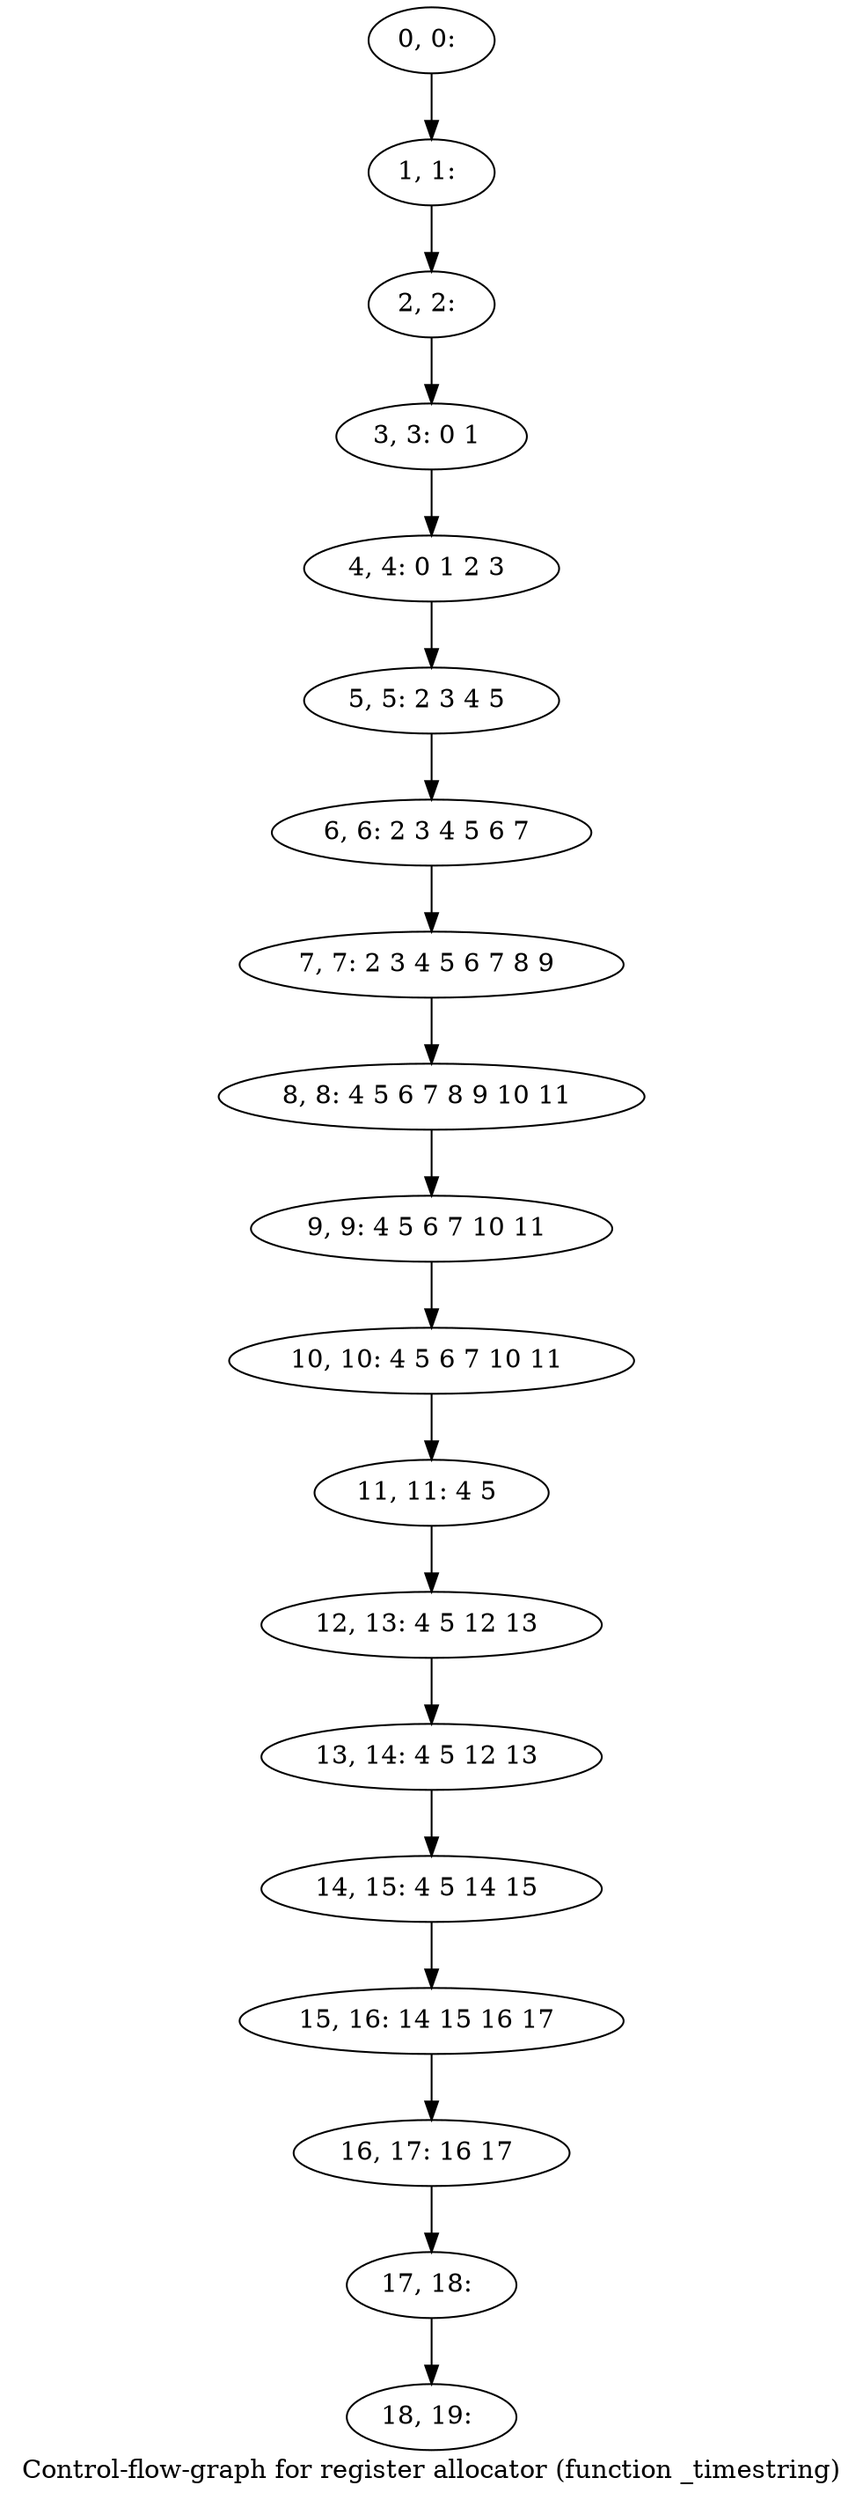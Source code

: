 digraph G {
graph [label="Control-flow-graph for register allocator (function _timestring)"]
0[label="0, 0: "];
1[label="1, 1: "];
2[label="2, 2: "];
3[label="3, 3: 0 1 "];
4[label="4, 4: 0 1 2 3 "];
5[label="5, 5: 2 3 4 5 "];
6[label="6, 6: 2 3 4 5 6 7 "];
7[label="7, 7: 2 3 4 5 6 7 8 9 "];
8[label="8, 8: 4 5 6 7 8 9 10 11 "];
9[label="9, 9: 4 5 6 7 10 11 "];
10[label="10, 10: 4 5 6 7 10 11 "];
11[label="11, 11: 4 5 "];
12[label="12, 13: 4 5 12 13 "];
13[label="13, 14: 4 5 12 13 "];
14[label="14, 15: 4 5 14 15 "];
15[label="15, 16: 14 15 16 17 "];
16[label="16, 17: 16 17 "];
17[label="17, 18: "];
18[label="18, 19: "];
0->1 ;
1->2 ;
2->3 ;
3->4 ;
4->5 ;
5->6 ;
6->7 ;
7->8 ;
8->9 ;
9->10 ;
10->11 ;
11->12 ;
12->13 ;
13->14 ;
14->15 ;
15->16 ;
16->17 ;
17->18 ;
}
